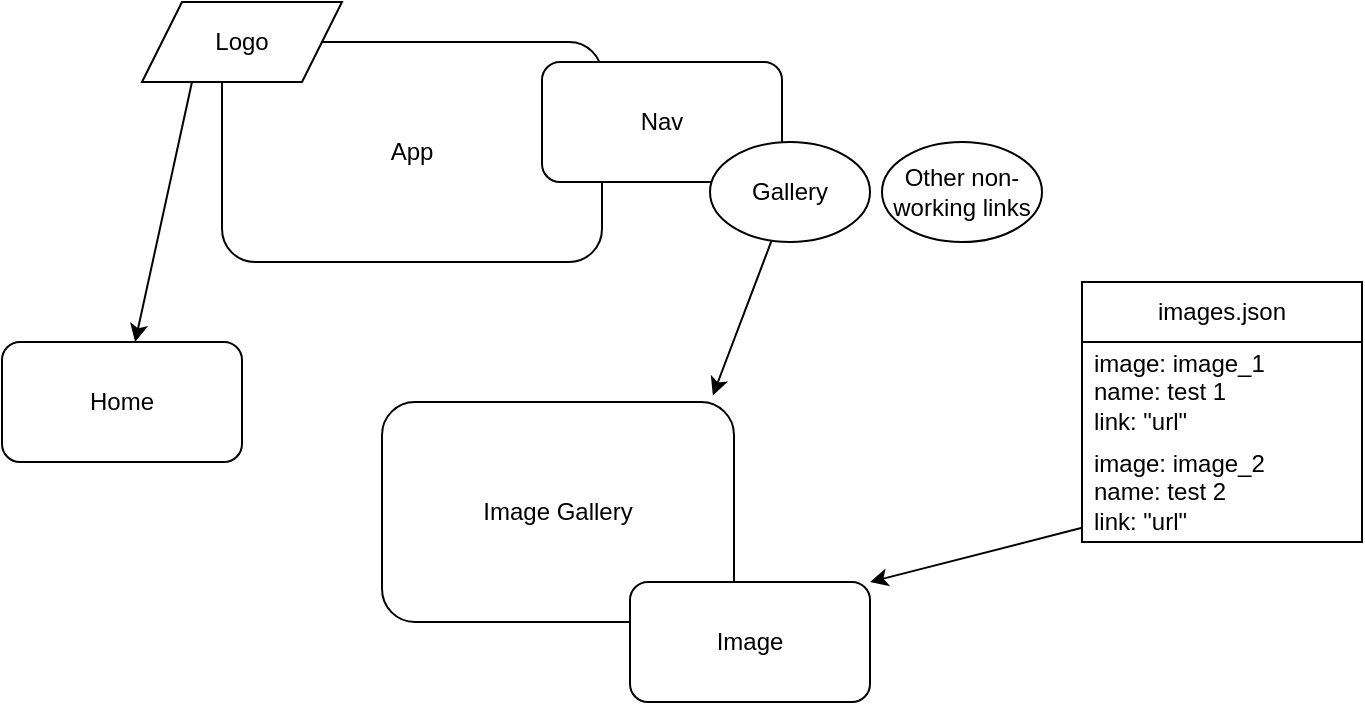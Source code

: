 <mxfile version="24.8.6">
  <diagram name="Page-1" id="3pU4qdhMfvCaMwX8YAms">
    <mxGraphModel dx="1290" dy="557" grid="1" gridSize="10" guides="1" tooltips="1" connect="1" arrows="1" fold="1" page="1" pageScale="1" pageWidth="827" pageHeight="1169" math="0" shadow="0">
      <root>
        <mxCell id="0" />
        <mxCell id="1" parent="0" />
        <mxCell id="8Mfmc6_6xXn3K4KXLo-Y-9" style="edgeStyle=none;rounded=0;orthogonalLoop=1;jettySize=auto;html=1;exitX=1;exitY=0.5;exitDx=0;exitDy=0;entryX=0;entryY=0.5;entryDx=0;entryDy=0;" edge="1" parent="1" source="8Mfmc6_6xXn3K4KXLo-Y-1" target="8Mfmc6_6xXn3K4KXLo-Y-2">
          <mxGeometry relative="1" as="geometry" />
        </mxCell>
        <mxCell id="8Mfmc6_6xXn3K4KXLo-Y-1" value="App" style="rounded=1;whiteSpace=wrap;html=1;" vertex="1" parent="1">
          <mxGeometry x="210" y="30" width="190" height="110" as="geometry" />
        </mxCell>
        <mxCell id="8Mfmc6_6xXn3K4KXLo-Y-2" value="Nav" style="rounded=1;whiteSpace=wrap;html=1;" vertex="1" parent="1">
          <mxGeometry x="370" y="40" width="120" height="60" as="geometry" />
        </mxCell>
        <mxCell id="8Mfmc6_6xXn3K4KXLo-Y-4" value="Home" style="rounded=1;whiteSpace=wrap;html=1;" vertex="1" parent="1">
          <mxGeometry x="100" y="180" width="120" height="60" as="geometry" />
        </mxCell>
        <mxCell id="8Mfmc6_6xXn3K4KXLo-Y-7" value="Image Gallery" style="rounded=1;whiteSpace=wrap;html=1;" vertex="1" parent="1">
          <mxGeometry x="290" y="210" width="176" height="110" as="geometry" />
        </mxCell>
        <mxCell id="8Mfmc6_6xXn3K4KXLo-Y-10" value="Gallery" style="ellipse;whiteSpace=wrap;html=1;" vertex="1" parent="1">
          <mxGeometry x="454" y="80" width="80" height="50" as="geometry" />
        </mxCell>
        <mxCell id="8Mfmc6_6xXn3K4KXLo-Y-11" style="edgeStyle=none;rounded=0;orthogonalLoop=1;jettySize=auto;html=1;entryX=0.94;entryY=-0.03;entryDx=0;entryDy=0;entryPerimeter=0;" edge="1" parent="1" source="8Mfmc6_6xXn3K4KXLo-Y-10" target="8Mfmc6_6xXn3K4KXLo-Y-7">
          <mxGeometry relative="1" as="geometry" />
        </mxCell>
        <mxCell id="8Mfmc6_6xXn3K4KXLo-Y-13" style="edgeStyle=none;rounded=0;orthogonalLoop=1;jettySize=auto;html=1;exitX=0.25;exitY=1;exitDx=0;exitDy=0;" edge="1" parent="1" source="8Mfmc6_6xXn3K4KXLo-Y-12" target="8Mfmc6_6xXn3K4KXLo-Y-4">
          <mxGeometry relative="1" as="geometry" />
        </mxCell>
        <mxCell id="8Mfmc6_6xXn3K4KXLo-Y-12" value="Logo" style="shape=parallelogram;perimeter=parallelogramPerimeter;whiteSpace=wrap;html=1;fixedSize=1;" vertex="1" parent="1">
          <mxGeometry x="170" y="10" width="100" height="40" as="geometry" />
        </mxCell>
        <mxCell id="8Mfmc6_6xXn3K4KXLo-Y-14" value="Other non-working links" style="ellipse;whiteSpace=wrap;html=1;" vertex="1" parent="1">
          <mxGeometry x="540" y="80" width="80" height="50" as="geometry" />
        </mxCell>
        <mxCell id="8Mfmc6_6xXn3K4KXLo-Y-16" value="images.json" style="swimlane;fontStyle=0;childLayout=stackLayout;horizontal=1;startSize=30;horizontalStack=0;resizeParent=1;resizeParentMax=0;resizeLast=0;collapsible=1;marginBottom=0;whiteSpace=wrap;html=1;" vertex="1" parent="1">
          <mxGeometry x="640" y="150" width="140" height="130" as="geometry" />
        </mxCell>
        <mxCell id="8Mfmc6_6xXn3K4KXLo-Y-17" value="image: image_1&lt;div&gt;name: test 1&lt;/div&gt;&lt;div&gt;link: &quot;url&quot;&lt;/div&gt;" style="text;strokeColor=none;fillColor=none;align=left;verticalAlign=middle;spacingLeft=4;spacingRight=4;overflow=hidden;points=[[0,0.5],[1,0.5]];portConstraint=eastwest;rotatable=0;whiteSpace=wrap;html=1;" vertex="1" parent="8Mfmc6_6xXn3K4KXLo-Y-16">
          <mxGeometry y="30" width="140" height="50" as="geometry" />
        </mxCell>
        <mxCell id="8Mfmc6_6xXn3K4KXLo-Y-19" value="image: image_2&lt;div&gt;name: test 2&lt;/div&gt;&lt;div&gt;link: &quot;url&quot;&lt;/div&gt;" style="text;strokeColor=none;fillColor=none;align=left;verticalAlign=middle;spacingLeft=4;spacingRight=4;overflow=hidden;points=[[0,0.5],[1,0.5]];portConstraint=eastwest;rotatable=0;whiteSpace=wrap;html=1;" vertex="1" parent="8Mfmc6_6xXn3K4KXLo-Y-16">
          <mxGeometry y="80" width="140" height="50" as="geometry" />
        </mxCell>
        <mxCell id="8Mfmc6_6xXn3K4KXLo-Y-20" value="Image" style="rounded=1;whiteSpace=wrap;html=1;" vertex="1" parent="1">
          <mxGeometry x="414" y="300" width="120" height="60" as="geometry" />
        </mxCell>
        <mxCell id="8Mfmc6_6xXn3K4KXLo-Y-21" style="edgeStyle=none;rounded=0;orthogonalLoop=1;jettySize=auto;html=1;entryX=1;entryY=0;entryDx=0;entryDy=0;" edge="1" parent="1" source="8Mfmc6_6xXn3K4KXLo-Y-19" target="8Mfmc6_6xXn3K4KXLo-Y-20">
          <mxGeometry relative="1" as="geometry" />
        </mxCell>
      </root>
    </mxGraphModel>
  </diagram>
</mxfile>
